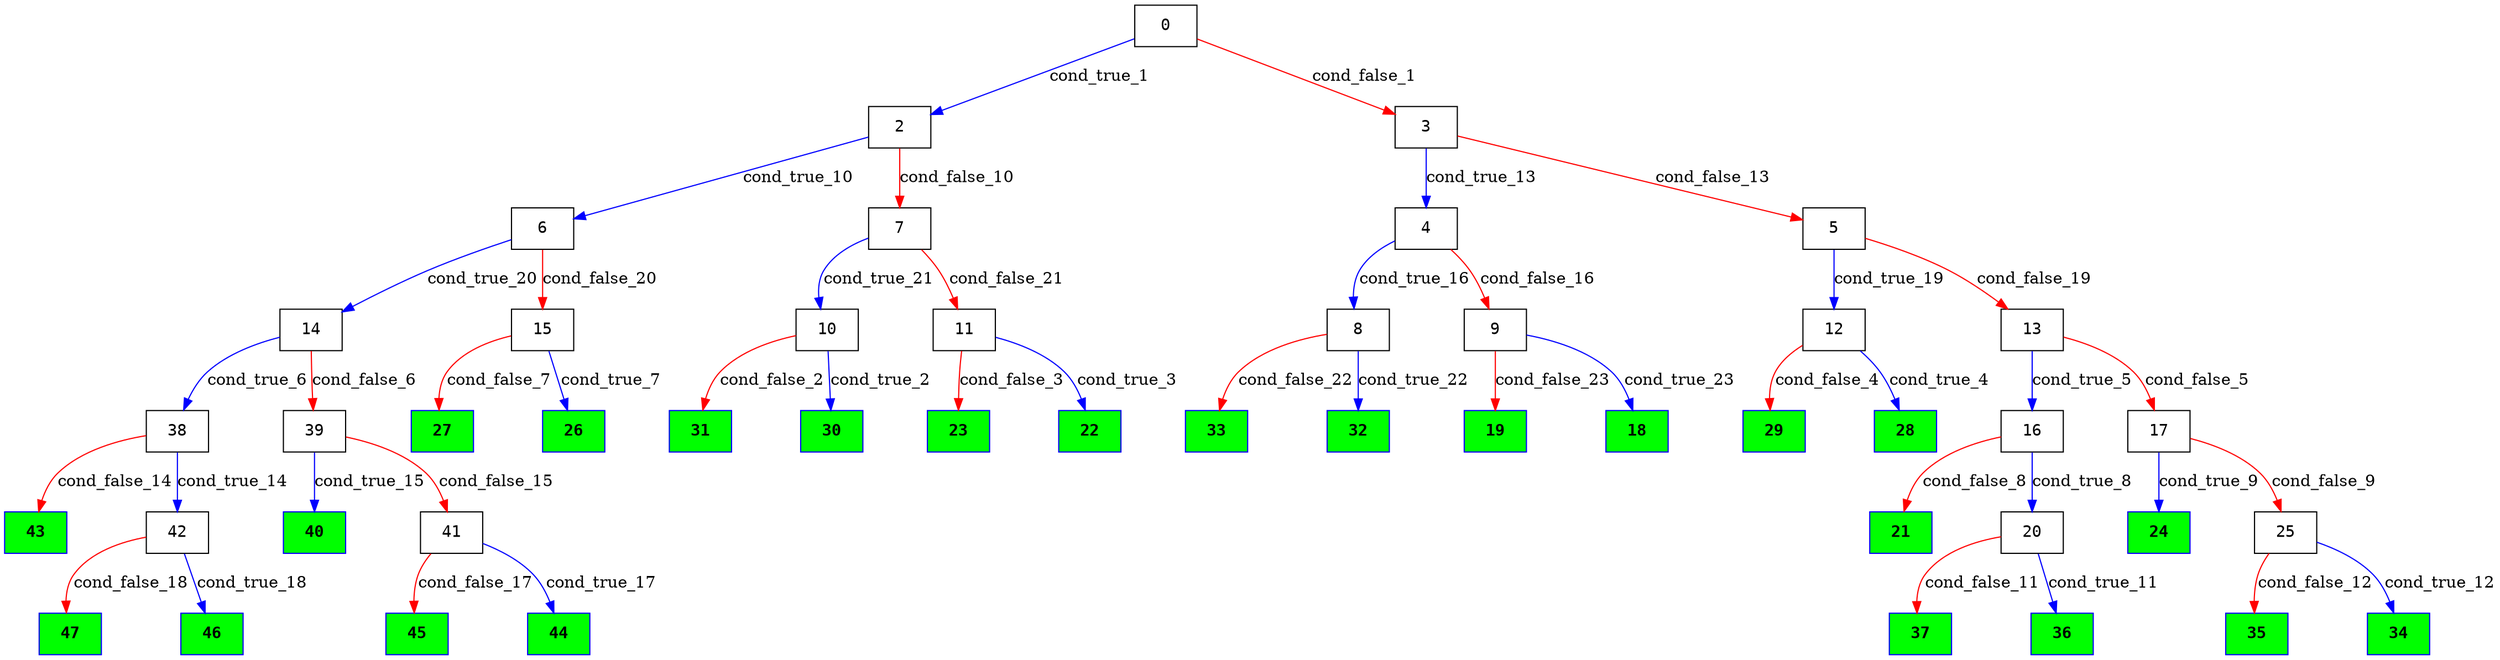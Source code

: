 digraph ExecutionTree {
	node [color=black fontname=Courier height=.5 shape=record]
	47 [color=blue, fillcolor=green, style=filled, fontcolor=black, fontname="Courier-Bold"]
	46 [color=blue, fillcolor=green, style=filled, fontcolor=black, fontname="Courier-Bold"]
	45 [color=blue, fillcolor=green, style=filled, fontcolor=black, fontname="Courier-Bold"]
	44 [color=blue, fillcolor=green, style=filled, fontcolor=black, fontname="Courier-Bold"]
	43 [color=blue, fillcolor=green, style=filled, fontcolor=black, fontname="Courier-Bold"]
	40 [color=blue, fillcolor=green, style=filled, fontcolor=black, fontname="Courier-Bold"]
	37 [color=blue, fillcolor=green, style=filled, fontcolor=black, fontname="Courier-Bold"]
	36 [color=blue, fillcolor=green, style=filled, fontcolor=black, fontname="Courier-Bold"]
	35 [color=blue, fillcolor=green, style=filled, fontcolor=black, fontname="Courier-Bold"]
	34 [color=blue, fillcolor=green, style=filled, fontcolor=black, fontname="Courier-Bold"]
	33 [color=blue, fillcolor=green, style=filled, fontcolor=black, fontname="Courier-Bold"]
	32 [color=blue, fillcolor=green, style=filled, fontcolor=black, fontname="Courier-Bold"]
	31 [color=blue, fillcolor=green, style=filled, fontcolor=black, fontname="Courier-Bold"]
	30 [color=blue, fillcolor=green, style=filled, fontcolor=black, fontname="Courier-Bold"]
	29 [color=blue, fillcolor=green, style=filled, fontcolor=black, fontname="Courier-Bold"]
	28 [color=blue, fillcolor=green, style=filled, fontcolor=black, fontname="Courier-Bold"]
	27 [color=blue, fillcolor=green, style=filled, fontcolor=black, fontname="Courier-Bold"]
	26 [color=blue, fillcolor=green, style=filled, fontcolor=black, fontname="Courier-Bold"]
	24 [color=blue, fillcolor=green, style=filled, fontcolor=black, fontname="Courier-Bold"]
	23 [color=blue, fillcolor=green, style=filled, fontcolor=black, fontname="Courier-Bold"]
	22 [color=blue, fillcolor=green, style=filled, fontcolor=black, fontname="Courier-Bold"]
	21 [color=blue, fillcolor=green, style=filled, fontcolor=black, fontname="Courier-Bold"]
	19 [color=blue, fillcolor=green, style=filled, fontcolor=black, fontname="Courier-Bold"]
	18 [color=blue, fillcolor=green, style=filled, fontcolor=black, fontname="Courier-Bold"]
	0 -> 2 [label=cond_true_1 color=blue]
	0 -> 3 [label=cond_false_1 color=red]
	2 -> 6 [label=cond_true_10 color=blue]
	2 -> 7 [label=cond_false_10 color=red]
	3 -> 4 [label=cond_true_13 color=blue]
	3 -> 5 [label=cond_false_13 color=red]
	10 -> 30 [label=cond_true_2 color=blue]
	10 -> 31 [label=cond_false_2 color=red]
	11 -> 22 [label=cond_true_3 color=blue]
	11 -> 23 [label=cond_false_3 color=red]
	12 -> 28 [label=cond_true_4 color=blue]
	12 -> 29 [label=cond_false_4 color=red]
	13 -> 16 [label=cond_true_5 color=blue]
	13 -> 17 [label=cond_false_5 color=red]
	16 -> 20 [label=cond_true_8 color=blue]
	16 -> 21 [label=cond_false_8 color=red]
	17 -> 24 [label=cond_true_9 color=blue]
	17 -> 25 [label=cond_false_9 color=red]
	14 -> 38 [label=cond_true_6 color=blue]
	14 -> 39 [label=cond_false_6 color=red]
	38 -> 42 [label=cond_true_14 color=blue]
	38 -> 43 [label=cond_false_14 color=red]
	39 -> 40 [label=cond_true_15 color=blue]
	39 -> 41 [label=cond_false_15 color=red]
	15 -> 26 [label=cond_true_7 color=blue]
	15 -> 27 [label=cond_false_7 color=red]
	20 -> 36 [label=cond_true_11 color=blue]
	20 -> 37 [label=cond_false_11 color=red]
	25 -> 34 [label=cond_true_12 color=blue]
	25 -> 35 [label=cond_false_12 color=red]
	6 -> 14 [label=cond_true_20 color=blue]
	6 -> 15 [label=cond_false_20 color=red]
	7 -> 10 [label=cond_true_21 color=blue]
	7 -> 11 [label=cond_false_21 color=red]
	4 -> 8 [label=cond_true_16 color=blue]
	4 -> 9 [label=cond_false_16 color=red]
	5 -> 12 [label=cond_true_19 color=blue]
	5 -> 13 [label=cond_false_19 color=red]
	42 -> 46 [label=cond_true_18 color=blue]
	42 -> 47 [label=cond_false_18 color=red]
	41 -> 44 [label=cond_true_17 color=blue]
	41 -> 45 [label=cond_false_17 color=red]
	8 -> 32 [label=cond_true_22 color=blue]
	8 -> 33 [label=cond_false_22 color=red]
	9 -> 18 [label=cond_true_23 color=blue]
	9 -> 19 [label=cond_false_23 color=red]
}
